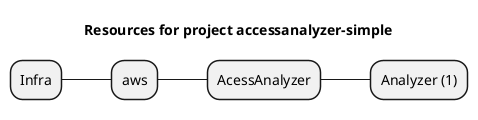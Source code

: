 @startmindmap
title Resources for project accessanalyzer-simple
skinparam monochrome true
+ Infra
++ aws
+++ AcessAnalyzer
++++ Analyzer (1)
@endmindmap